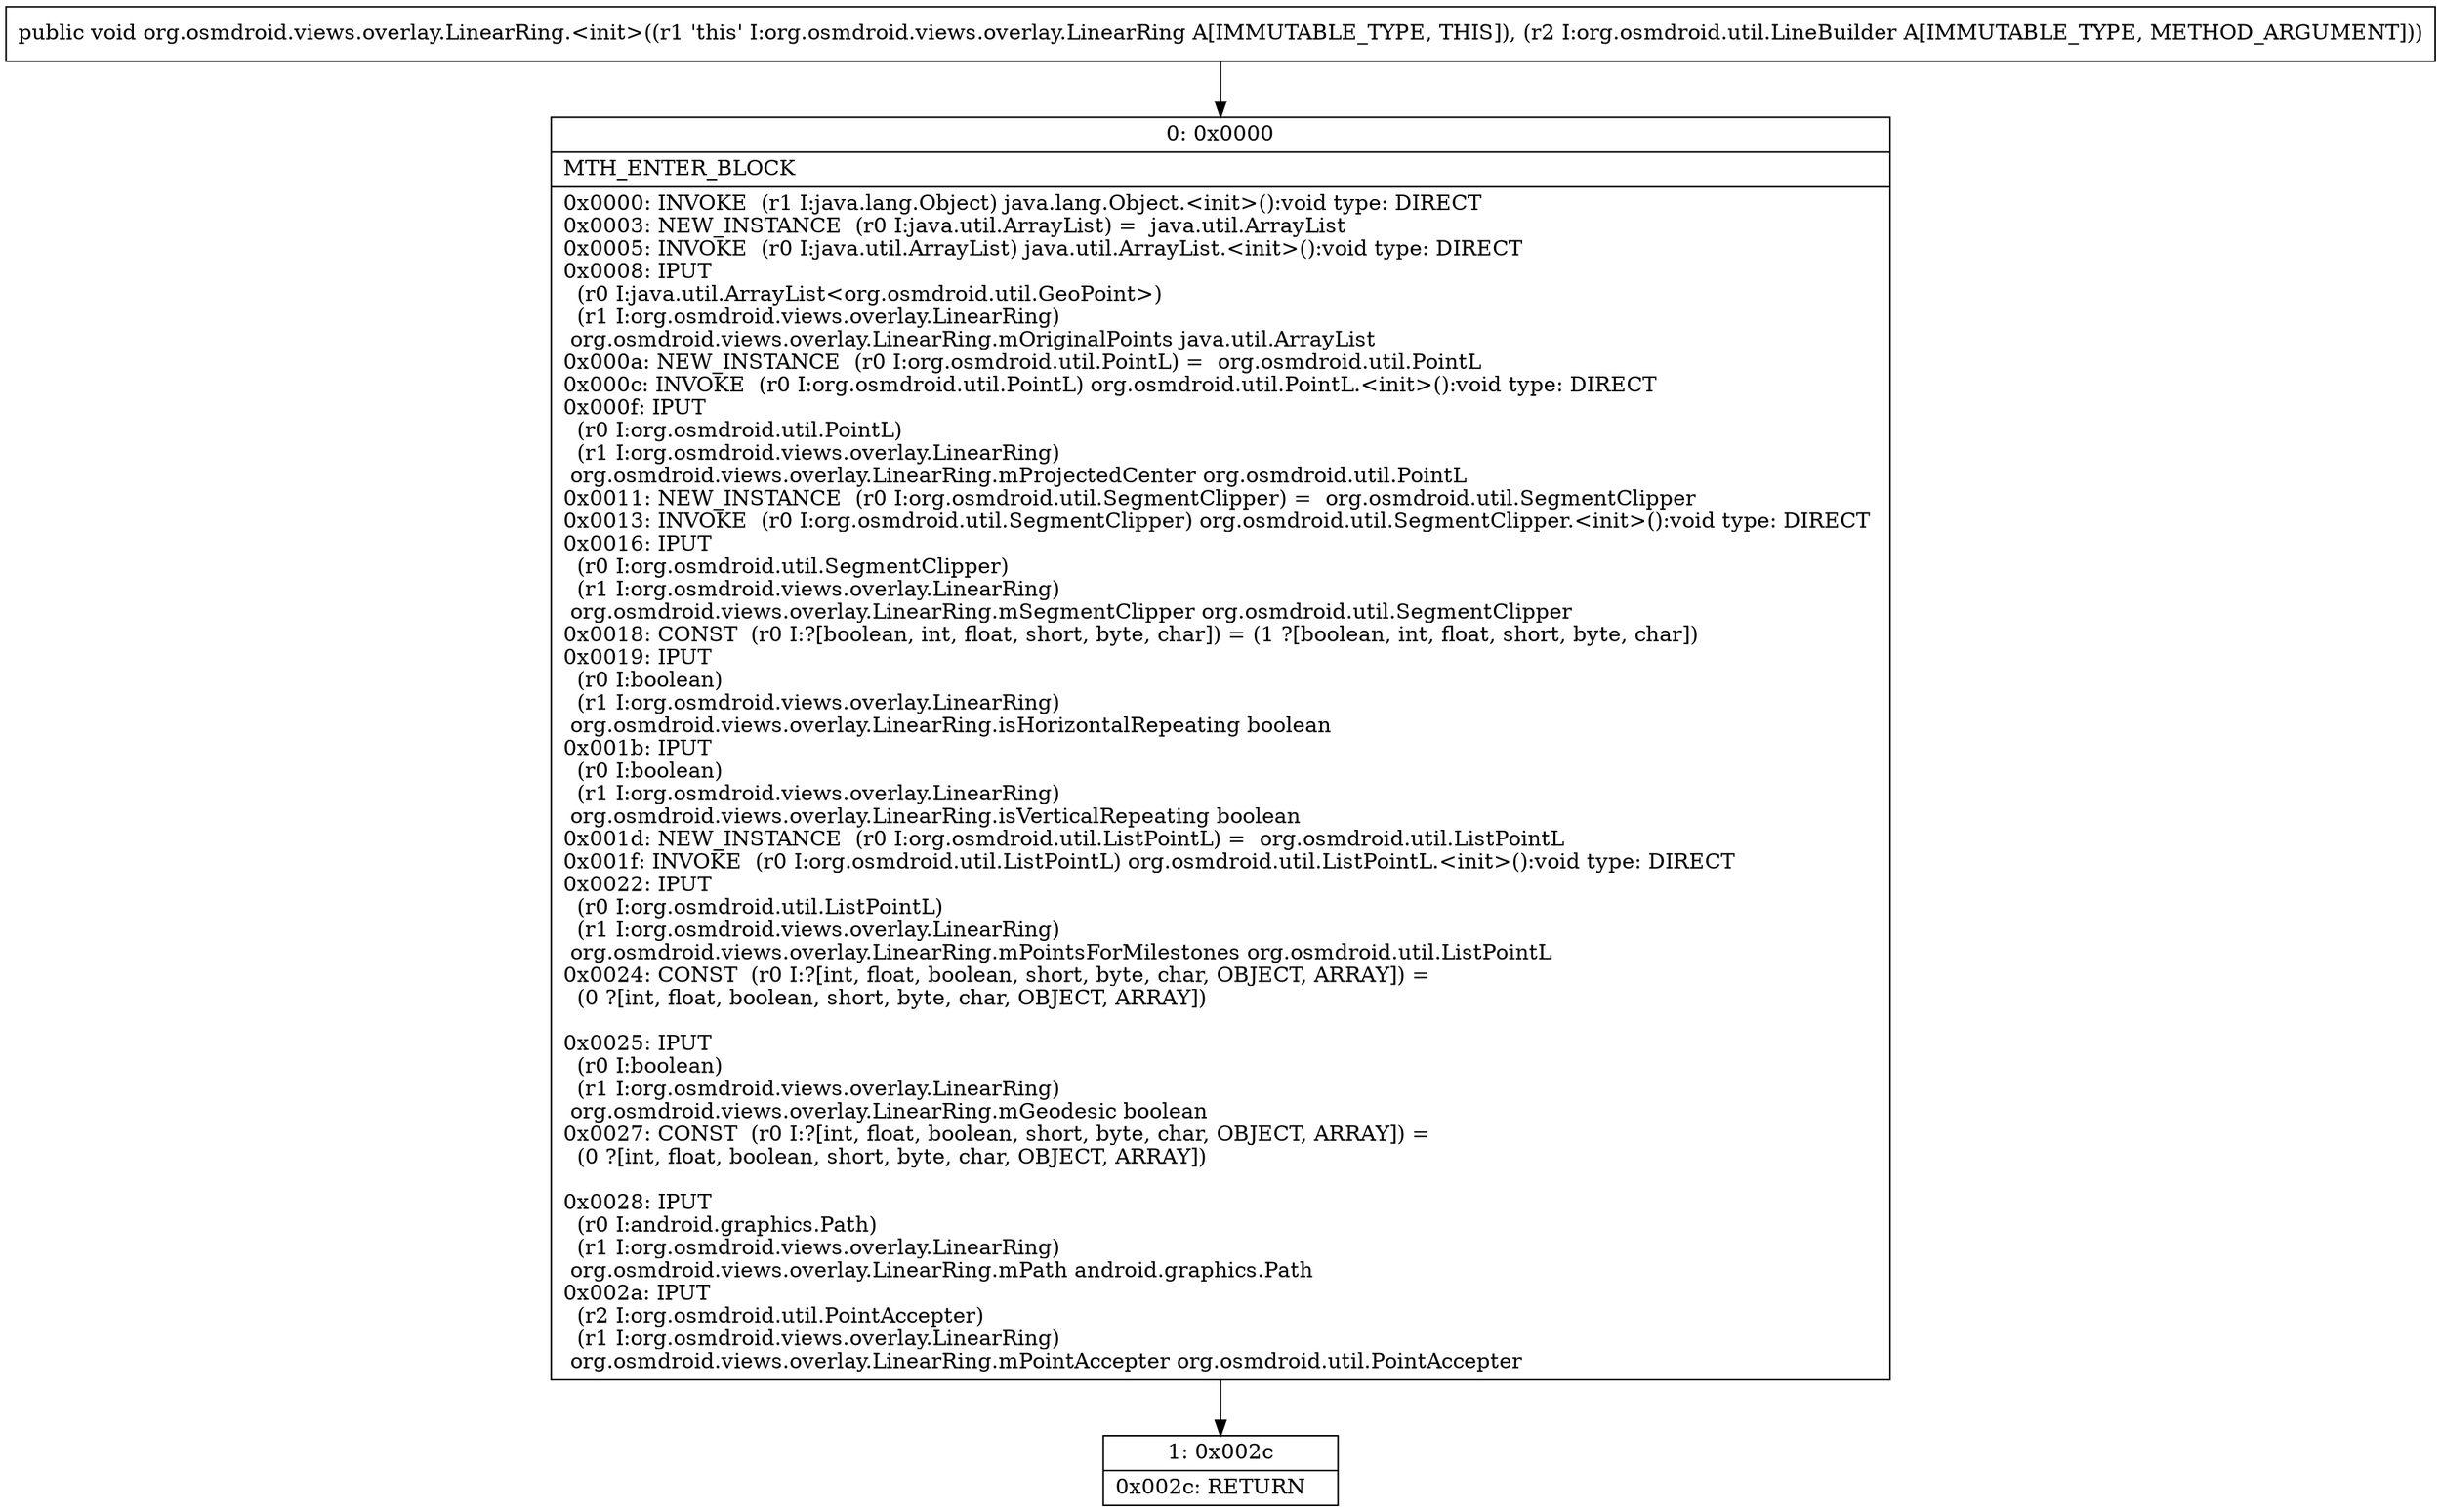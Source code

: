 digraph "CFG fororg.osmdroid.views.overlay.LinearRing.\<init\>(Lorg\/osmdroid\/util\/LineBuilder;)V" {
Node_0 [shape=record,label="{0\:\ 0x0000|MTH_ENTER_BLOCK\l|0x0000: INVOKE  (r1 I:java.lang.Object) java.lang.Object.\<init\>():void type: DIRECT \l0x0003: NEW_INSTANCE  (r0 I:java.util.ArrayList) =  java.util.ArrayList \l0x0005: INVOKE  (r0 I:java.util.ArrayList) java.util.ArrayList.\<init\>():void type: DIRECT \l0x0008: IPUT  \l  (r0 I:java.util.ArrayList\<org.osmdroid.util.GeoPoint\>)\l  (r1 I:org.osmdroid.views.overlay.LinearRing)\l org.osmdroid.views.overlay.LinearRing.mOriginalPoints java.util.ArrayList \l0x000a: NEW_INSTANCE  (r0 I:org.osmdroid.util.PointL) =  org.osmdroid.util.PointL \l0x000c: INVOKE  (r0 I:org.osmdroid.util.PointL) org.osmdroid.util.PointL.\<init\>():void type: DIRECT \l0x000f: IPUT  \l  (r0 I:org.osmdroid.util.PointL)\l  (r1 I:org.osmdroid.views.overlay.LinearRing)\l org.osmdroid.views.overlay.LinearRing.mProjectedCenter org.osmdroid.util.PointL \l0x0011: NEW_INSTANCE  (r0 I:org.osmdroid.util.SegmentClipper) =  org.osmdroid.util.SegmentClipper \l0x0013: INVOKE  (r0 I:org.osmdroid.util.SegmentClipper) org.osmdroid.util.SegmentClipper.\<init\>():void type: DIRECT \l0x0016: IPUT  \l  (r0 I:org.osmdroid.util.SegmentClipper)\l  (r1 I:org.osmdroid.views.overlay.LinearRing)\l org.osmdroid.views.overlay.LinearRing.mSegmentClipper org.osmdroid.util.SegmentClipper \l0x0018: CONST  (r0 I:?[boolean, int, float, short, byte, char]) = (1 ?[boolean, int, float, short, byte, char]) \l0x0019: IPUT  \l  (r0 I:boolean)\l  (r1 I:org.osmdroid.views.overlay.LinearRing)\l org.osmdroid.views.overlay.LinearRing.isHorizontalRepeating boolean \l0x001b: IPUT  \l  (r0 I:boolean)\l  (r1 I:org.osmdroid.views.overlay.LinearRing)\l org.osmdroid.views.overlay.LinearRing.isVerticalRepeating boolean \l0x001d: NEW_INSTANCE  (r0 I:org.osmdroid.util.ListPointL) =  org.osmdroid.util.ListPointL \l0x001f: INVOKE  (r0 I:org.osmdroid.util.ListPointL) org.osmdroid.util.ListPointL.\<init\>():void type: DIRECT \l0x0022: IPUT  \l  (r0 I:org.osmdroid.util.ListPointL)\l  (r1 I:org.osmdroid.views.overlay.LinearRing)\l org.osmdroid.views.overlay.LinearRing.mPointsForMilestones org.osmdroid.util.ListPointL \l0x0024: CONST  (r0 I:?[int, float, boolean, short, byte, char, OBJECT, ARRAY]) = \l  (0 ?[int, float, boolean, short, byte, char, OBJECT, ARRAY])\l \l0x0025: IPUT  \l  (r0 I:boolean)\l  (r1 I:org.osmdroid.views.overlay.LinearRing)\l org.osmdroid.views.overlay.LinearRing.mGeodesic boolean \l0x0027: CONST  (r0 I:?[int, float, boolean, short, byte, char, OBJECT, ARRAY]) = \l  (0 ?[int, float, boolean, short, byte, char, OBJECT, ARRAY])\l \l0x0028: IPUT  \l  (r0 I:android.graphics.Path)\l  (r1 I:org.osmdroid.views.overlay.LinearRing)\l org.osmdroid.views.overlay.LinearRing.mPath android.graphics.Path \l0x002a: IPUT  \l  (r2 I:org.osmdroid.util.PointAccepter)\l  (r1 I:org.osmdroid.views.overlay.LinearRing)\l org.osmdroid.views.overlay.LinearRing.mPointAccepter org.osmdroid.util.PointAccepter \l}"];
Node_1 [shape=record,label="{1\:\ 0x002c|0x002c: RETURN   \l}"];
MethodNode[shape=record,label="{public void org.osmdroid.views.overlay.LinearRing.\<init\>((r1 'this' I:org.osmdroid.views.overlay.LinearRing A[IMMUTABLE_TYPE, THIS]), (r2 I:org.osmdroid.util.LineBuilder A[IMMUTABLE_TYPE, METHOD_ARGUMENT])) }"];
MethodNode -> Node_0;
Node_0 -> Node_1;
}


